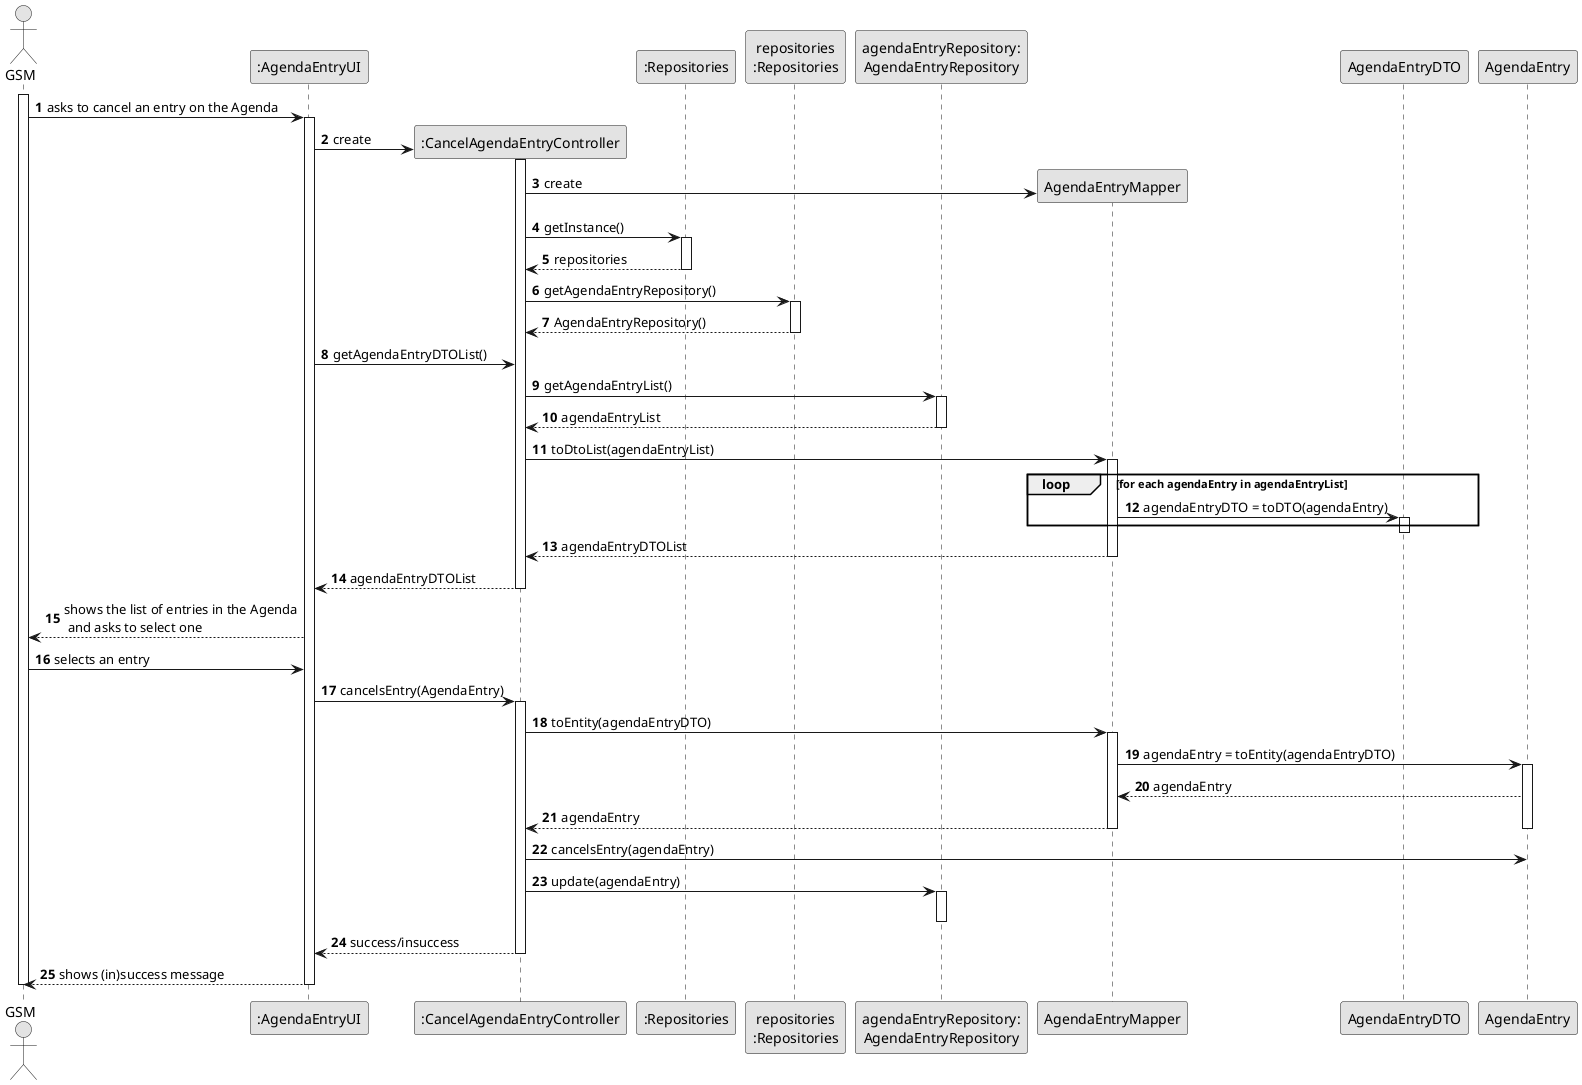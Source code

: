 @startuml
skinparam monochrome true
skinparam packageStyle rectangle
skinparam shadowing false

autonumber

'hide footbox
actor "GSM" as GSM
participant ":AgendaEntryUI" as UI
participant ":CancelAgendaEntryController" as CTRL
participant ":Repositories" as RepositorySingleton
participant "repositories\n:Repositories" as PLAT
participant "agendaEntryRepository:\nAgendaEntryRepository" as Repo
participant "AgendaEntryMapper"
participant "AgendaEntryDTO"
participant "AgendaEntry"


activate GSM

                GSM -> UI : asks to cancel an entry on the Agenda

                activate UI

                UI -> CTRL** : create
                activate CTRL
                CTRL-> "AgendaEntryMapper"** : create



                CTRL -> RepositorySingleton : getInstance()
                activate RepositorySingleton

                    RepositorySingleton --> CTRL: repositories
                deactivate RepositorySingleton


                CTRL -> PLAT : getAgendaEntryRepository()
                activate PLAT

                    PLAT --> CTRL: AgendaEntryRepository()
                deactivate PLAT

                UI-> CTRL: getAgendaEntryDTOList()


                CTRL -> Repo : getAgendaEntryList()
                activate Repo

                Repo --> CTRL: agendaEntryList
                deactivate Repo




                CTRL -> "AgendaEntryMapper" : toDtoList(agendaEntryList)
                activate "AgendaEntryMapper"


                 loop for each agendaEntry in agendaEntryList

                 "AgendaEntryMapper" -> "AgendaEntryDTO" : agendaEntryDTO = toDTO(agendaEntry)

                  activate "AgendaEntryDTO"
                  end
                deactivate "AgendaEntryDTO"

                "AgendaEntryMapper" --> CTRL : agendaEntryDTOList
                deactivate "AgendaEntryMapper"

                 CTRL --> UI : agendaEntryDTOList
                 deactivate CTRL

                  UI --> GSM : shows the list of entries in the Agenda\n and asks to select one


                 GSM-> UI: selects an entry

                 UI-> CTRL: cancelsEntry(AgendaEntry)
                activate CTRL
                CTRL-> "AgendaEntryMapper":toEntity(agendaEntryDTO)
                activate "AgendaEntryMapper"
                 "AgendaEntryMapper" -> "AgendaEntry": agendaEntry = toEntity(agendaEntryDTO)
                 activate "AgendaEntry"
                 AgendaEntry-->"AgendaEntryMapper": agendaEntry




                "AgendaEntryMapper"-->CTRL: agendaEntry
                deactivate "AgendaEntry"
                deactivate "AgendaEntryMapper"

                CTRL-> "AgendaEntry": cancelsEntry(agendaEntry)


                CTRL-> Repo: update(agendaEntry)
                activate Repo
                deactivate "AgendaEntry"
              deactivate Repo

                CTRL --> UI : success/insuccess
                deactivate CTRL
               UI --> GSM : shows (in)success message
               deactivate UI


deactivate GSM

@enduml